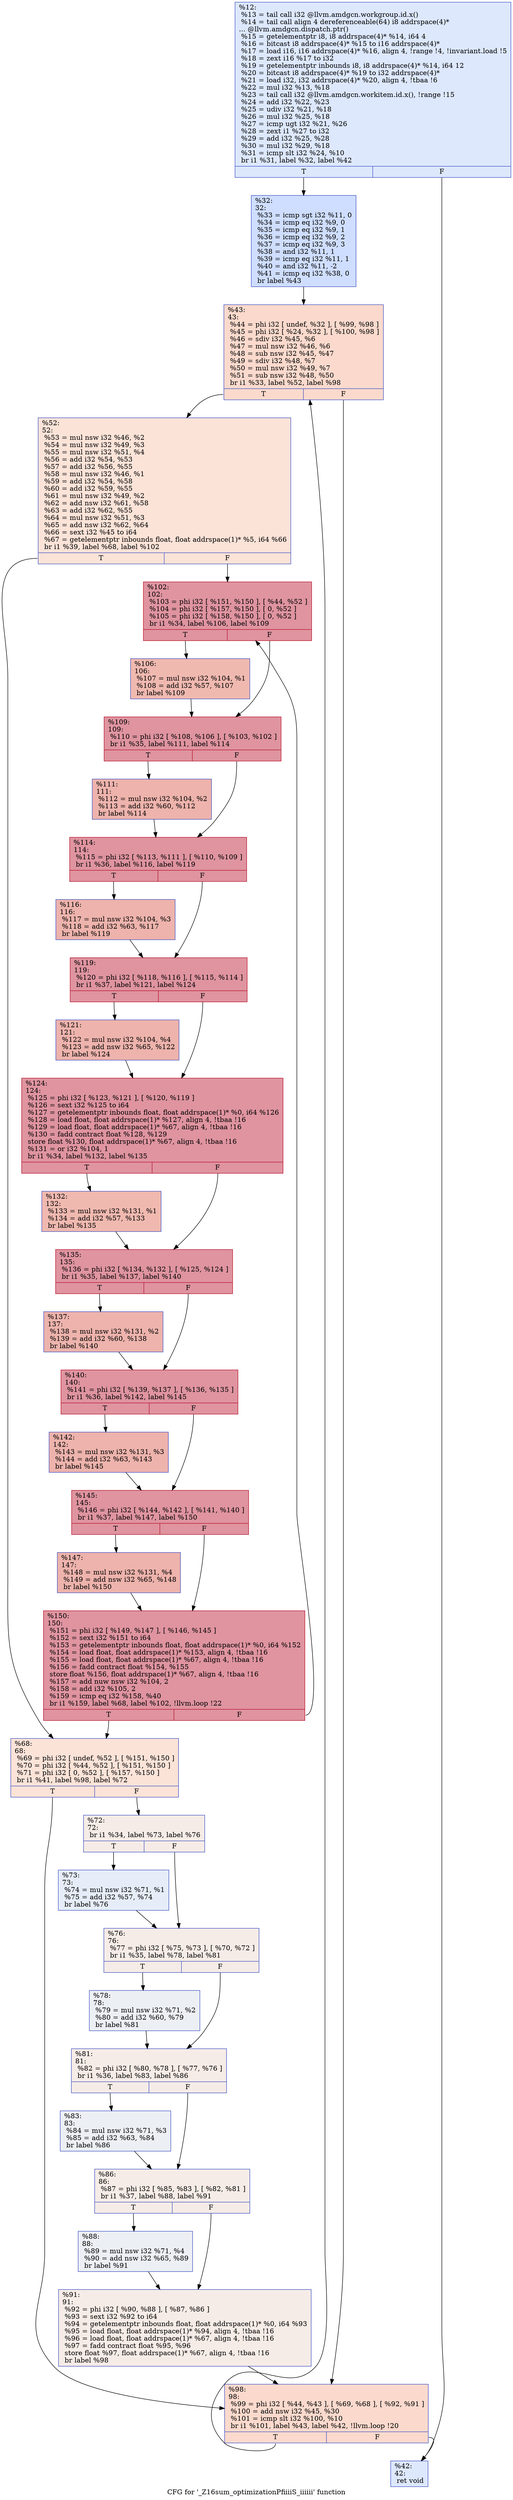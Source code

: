 digraph "CFG for '_Z16sum_optimizationPfiiiiS_iiiiii' function" {
	label="CFG for '_Z16sum_optimizationPfiiiiS_iiiiii' function";

	Node0x5165210 [shape=record,color="#3d50c3ff", style=filled, fillcolor="#b2ccfb70",label="{%12:\l  %13 = tail call i32 @llvm.amdgcn.workgroup.id.x()\l  %14 = tail call align 4 dereferenceable(64) i8 addrspace(4)*\l... @llvm.amdgcn.dispatch.ptr()\l  %15 = getelementptr i8, i8 addrspace(4)* %14, i64 4\l  %16 = bitcast i8 addrspace(4)* %15 to i16 addrspace(4)*\l  %17 = load i16, i16 addrspace(4)* %16, align 4, !range !4, !invariant.load !5\l  %18 = zext i16 %17 to i32\l  %19 = getelementptr inbounds i8, i8 addrspace(4)* %14, i64 12\l  %20 = bitcast i8 addrspace(4)* %19 to i32 addrspace(4)*\l  %21 = load i32, i32 addrspace(4)* %20, align 4, !tbaa !6\l  %22 = mul i32 %13, %18\l  %23 = tail call i32 @llvm.amdgcn.workitem.id.x(), !range !15\l  %24 = add i32 %22, %23\l  %25 = udiv i32 %21, %18\l  %26 = mul i32 %25, %18\l  %27 = icmp ugt i32 %21, %26\l  %28 = zext i1 %27 to i32\l  %29 = add i32 %25, %28\l  %30 = mul i32 %29, %18\l  %31 = icmp slt i32 %24, %10\l  br i1 %31, label %32, label %42\l|{<s0>T|<s1>F}}"];
	Node0x5165210:s0 -> Node0x5168360;
	Node0x5165210:s1 -> Node0x51683f0;
	Node0x5168360 [shape=record,color="#3d50c3ff", style=filled, fillcolor="#93b5fe70",label="{%32:\l32:                                               \l  %33 = icmp sgt i32 %11, 0\l  %34 = icmp eq i32 %9, 0\l  %35 = icmp eq i32 %9, 1\l  %36 = icmp eq i32 %9, 2\l  %37 = icmp eq i32 %9, 3\l  %38 = and i32 %11, 1\l  %39 = icmp eq i32 %11, 1\l  %40 = and i32 %11, -2\l  %41 = icmp eq i32 %38, 0\l  br label %43\l}"];
	Node0x5168360 -> Node0x5168c20;
	Node0x51683f0 [shape=record,color="#3d50c3ff", style=filled, fillcolor="#b2ccfb70",label="{%42:\l42:                                               \l  ret void\l}"];
	Node0x5168c20 [shape=record,color="#3d50c3ff", style=filled, fillcolor="#f7ac8e70",label="{%43:\l43:                                               \l  %44 = phi i32 [ undef, %32 ], [ %99, %98 ]\l  %45 = phi i32 [ %24, %32 ], [ %100, %98 ]\l  %46 = sdiv i32 %45, %6\l  %47 = mul nsw i32 %46, %6\l  %48 = sub nsw i32 %45, %47\l  %49 = sdiv i32 %48, %7\l  %50 = mul nsw i32 %49, %7\l  %51 = sub nsw i32 %48, %50\l  br i1 %33, label %52, label %98\l|{<s0>T|<s1>F}}"];
	Node0x5168c20:s0 -> Node0x5169700;
	Node0x5168c20:s1 -> Node0x5169140;
	Node0x5169700 [shape=record,color="#3d50c3ff", style=filled, fillcolor="#f6bfa670",label="{%52:\l52:                                               \l  %53 = mul nsw i32 %46, %2\l  %54 = mul nsw i32 %49, %3\l  %55 = mul nsw i32 %51, %4\l  %56 = add i32 %54, %53\l  %57 = add i32 %56, %55\l  %58 = mul nsw i32 %46, %1\l  %59 = add i32 %54, %58\l  %60 = add i32 %59, %55\l  %61 = mul nsw i32 %49, %2\l  %62 = add nsw i32 %61, %58\l  %63 = add i32 %62, %55\l  %64 = mul nsw i32 %51, %3\l  %65 = add nsw i32 %62, %64\l  %66 = sext i32 %45 to i64\l  %67 = getelementptr inbounds float, float addrspace(1)* %5, i64 %66\l  br i1 %39, label %68, label %102\l|{<s0>T|<s1>F}}"];
	Node0x5169700:s0 -> Node0x51686d0;
	Node0x5169700:s1 -> Node0x516a310;
	Node0x51686d0 [shape=record,color="#3d50c3ff", style=filled, fillcolor="#f6bfa670",label="{%68:\l68:                                               \l  %69 = phi i32 [ undef, %52 ], [ %151, %150 ]\l  %70 = phi i32 [ %44, %52 ], [ %151, %150 ]\l  %71 = phi i32 [ 0, %52 ], [ %157, %150 ]\l  br i1 %41, label %98, label %72\l|{<s0>T|<s1>F}}"];
	Node0x51686d0:s0 -> Node0x5169140;
	Node0x51686d0:s1 -> Node0x516a790;
	Node0x516a790 [shape=record,color="#3d50c3ff", style=filled, fillcolor="#ead5c970",label="{%72:\l72:                                               \l  br i1 %34, label %73, label %76\l|{<s0>T|<s1>F}}"];
	Node0x516a790:s0 -> Node0x516a8d0;
	Node0x516a790:s1 -> Node0x516a920;
	Node0x516a8d0 [shape=record,color="#3d50c3ff", style=filled, fillcolor="#c7d7f070",label="{%73:\l73:                                               \l  %74 = mul nsw i32 %71, %1\l  %75 = add i32 %57, %74\l  br label %76\l}"];
	Node0x516a8d0 -> Node0x516a920;
	Node0x516a920 [shape=record,color="#3d50c3ff", style=filled, fillcolor="#ead5c970",label="{%76:\l76:                                               \l  %77 = phi i32 [ %75, %73 ], [ %70, %72 ]\l  br i1 %35, label %78, label %81\l|{<s0>T|<s1>F}}"];
	Node0x516a920:s0 -> Node0x516aca0;
	Node0x516a920:s1 -> Node0x516acf0;
	Node0x516aca0 [shape=record,color="#3d50c3ff", style=filled, fillcolor="#d4dbe670",label="{%78:\l78:                                               \l  %79 = mul nsw i32 %71, %2\l  %80 = add i32 %60, %79\l  br label %81\l}"];
	Node0x516aca0 -> Node0x516acf0;
	Node0x516acf0 [shape=record,color="#3d50c3ff", style=filled, fillcolor="#ead5c970",label="{%81:\l81:                                               \l  %82 = phi i32 [ %80, %78 ], [ %77, %76 ]\l  br i1 %36, label %83, label %86\l|{<s0>T|<s1>F}}"];
	Node0x516acf0:s0 -> Node0x516b030;
	Node0x516acf0:s1 -> Node0x516b080;
	Node0x516b030 [shape=record,color="#3d50c3ff", style=filled, fillcolor="#d4dbe670",label="{%83:\l83:                                               \l  %84 = mul nsw i32 %71, %3\l  %85 = add i32 %63, %84\l  br label %86\l}"];
	Node0x516b030 -> Node0x516b080;
	Node0x516b080 [shape=record,color="#3d50c3ff", style=filled, fillcolor="#ead5c970",label="{%86:\l86:                                               \l  %87 = phi i32 [ %85, %83 ], [ %82, %81 ]\l  br i1 %37, label %88, label %91\l|{<s0>T|<s1>F}}"];
	Node0x516b080:s0 -> Node0x516b3c0;
	Node0x516b080:s1 -> Node0x516b410;
	Node0x516b3c0 [shape=record,color="#3d50c3ff", style=filled, fillcolor="#d4dbe670",label="{%88:\l88:                                               \l  %89 = mul nsw i32 %71, %4\l  %90 = add nsw i32 %65, %89\l  br label %91\l}"];
	Node0x516b3c0 -> Node0x516b410;
	Node0x516b410 [shape=record,color="#3d50c3ff", style=filled, fillcolor="#ead5c970",label="{%91:\l91:                                               \l  %92 = phi i32 [ %90, %88 ], [ %87, %86 ]\l  %93 = sext i32 %92 to i64\l  %94 = getelementptr inbounds float, float addrspace(1)* %0, i64 %93\l  %95 = load float, float addrspace(1)* %94, align 4, !tbaa !16\l  %96 = load float, float addrspace(1)* %67, align 4, !tbaa !16\l  %97 = fadd contract float %95, %96\l  store float %97, float addrspace(1)* %67, align 4, !tbaa !16\l  br label %98\l}"];
	Node0x516b410 -> Node0x5169140;
	Node0x5169140 [shape=record,color="#3d50c3ff", style=filled, fillcolor="#f7ac8e70",label="{%98:\l98:                                               \l  %99 = phi i32 [ %44, %43 ], [ %69, %68 ], [ %92, %91 ]\l  %100 = add nsw i32 %45, %30\l  %101 = icmp slt i32 %100, %10\l  br i1 %101, label %43, label %42, !llvm.loop !20\l|{<s0>T|<s1>F}}"];
	Node0x5169140:s0 -> Node0x5168c20;
	Node0x5169140:s1 -> Node0x51683f0;
	Node0x516a310 [shape=record,color="#b70d28ff", style=filled, fillcolor="#b70d2870",label="{%102:\l102:                                              \l  %103 = phi i32 [ %151, %150 ], [ %44, %52 ]\l  %104 = phi i32 [ %157, %150 ], [ 0, %52 ]\l  %105 = phi i32 [ %158, %150 ], [ 0, %52 ]\l  br i1 %34, label %106, label %109\l|{<s0>T|<s1>F}}"];
	Node0x516a310:s0 -> Node0x516c700;
	Node0x516a310:s1 -> Node0x516c750;
	Node0x516c700 [shape=record,color="#3d50c3ff", style=filled, fillcolor="#de614d70",label="{%106:\l106:                                              \l  %107 = mul nsw i32 %104, %1\l  %108 = add i32 %57, %107\l  br label %109\l}"];
	Node0x516c700 -> Node0x516c750;
	Node0x516c750 [shape=record,color="#b70d28ff", style=filled, fillcolor="#b70d2870",label="{%109:\l109:                                              \l  %110 = phi i32 [ %108, %106 ], [ %103, %102 ]\l  br i1 %35, label %111, label %114\l|{<s0>T|<s1>F}}"];
	Node0x516c750:s0 -> Node0x516cad0;
	Node0x516c750:s1 -> Node0x516cb20;
	Node0x516cad0 [shape=record,color="#3d50c3ff", style=filled, fillcolor="#d6524470",label="{%111:\l111:                                              \l  %112 = mul nsw i32 %104, %2\l  %113 = add i32 %60, %112\l  br label %114\l}"];
	Node0x516cad0 -> Node0x516cb20;
	Node0x516cb20 [shape=record,color="#b70d28ff", style=filled, fillcolor="#b70d2870",label="{%114:\l114:                                              \l  %115 = phi i32 [ %113, %111 ], [ %110, %109 ]\l  br i1 %36, label %116, label %119\l|{<s0>T|<s1>F}}"];
	Node0x516cb20:s0 -> Node0x516ce60;
	Node0x516cb20:s1 -> Node0x516ceb0;
	Node0x516ce60 [shape=record,color="#3d50c3ff", style=filled, fillcolor="#d6524470",label="{%116:\l116:                                              \l  %117 = mul nsw i32 %104, %3\l  %118 = add i32 %63, %117\l  br label %119\l}"];
	Node0x516ce60 -> Node0x516ceb0;
	Node0x516ceb0 [shape=record,color="#b70d28ff", style=filled, fillcolor="#b70d2870",label="{%119:\l119:                                              \l  %120 = phi i32 [ %118, %116 ], [ %115, %114 ]\l  br i1 %37, label %121, label %124\l|{<s0>T|<s1>F}}"];
	Node0x516ceb0:s0 -> Node0x516d1f0;
	Node0x516ceb0:s1 -> Node0x516d240;
	Node0x516d1f0 [shape=record,color="#3d50c3ff", style=filled, fillcolor="#d6524470",label="{%121:\l121:                                              \l  %122 = mul nsw i32 %104, %4\l  %123 = add nsw i32 %65, %122\l  br label %124\l}"];
	Node0x516d1f0 -> Node0x516d240;
	Node0x516d240 [shape=record,color="#b70d28ff", style=filled, fillcolor="#b70d2870",label="{%124:\l124:                                              \l  %125 = phi i32 [ %123, %121 ], [ %120, %119 ]\l  %126 = sext i32 %125 to i64\l  %127 = getelementptr inbounds float, float addrspace(1)* %0, i64 %126\l  %128 = load float, float addrspace(1)* %127, align 4, !tbaa !16\l  %129 = load float, float addrspace(1)* %67, align 4, !tbaa !16\l  %130 = fadd contract float %128, %129\l  store float %130, float addrspace(1)* %67, align 4, !tbaa !16\l  %131 = or i32 %104, 1\l  br i1 %34, label %132, label %135\l|{<s0>T|<s1>F}}"];
	Node0x516d240:s0 -> Node0x516a120;
	Node0x516d240:s1 -> Node0x516a170;
	Node0x516a120 [shape=record,color="#3d50c3ff", style=filled, fillcolor="#de614d70",label="{%132:\l132:                                              \l  %133 = mul nsw i32 %131, %1\l  %134 = add i32 %57, %133\l  br label %135\l}"];
	Node0x516a120 -> Node0x516a170;
	Node0x516a170 [shape=record,color="#b70d28ff", style=filled, fillcolor="#b70d2870",label="{%135:\l135:                                              \l  %136 = phi i32 [ %134, %132 ], [ %125, %124 ]\l  br i1 %35, label %137, label %140\l|{<s0>T|<s1>F}}"];
	Node0x516a170:s0 -> Node0x516e0c0;
	Node0x516a170:s1 -> Node0x516e110;
	Node0x516e0c0 [shape=record,color="#3d50c3ff", style=filled, fillcolor="#d6524470",label="{%137:\l137:                                              \l  %138 = mul nsw i32 %131, %2\l  %139 = add i32 %60, %138\l  br label %140\l}"];
	Node0x516e0c0 -> Node0x516e110;
	Node0x516e110 [shape=record,color="#b70d28ff", style=filled, fillcolor="#b70d2870",label="{%140:\l140:                                              \l  %141 = phi i32 [ %139, %137 ], [ %136, %135 ]\l  br i1 %36, label %142, label %145\l|{<s0>T|<s1>F}}"];
	Node0x516e110:s0 -> Node0x516e450;
	Node0x516e110:s1 -> Node0x516e4a0;
	Node0x516e450 [shape=record,color="#3d50c3ff", style=filled, fillcolor="#d6524470",label="{%142:\l142:                                              \l  %143 = mul nsw i32 %131, %3\l  %144 = add i32 %63, %143\l  br label %145\l}"];
	Node0x516e450 -> Node0x516e4a0;
	Node0x516e4a0 [shape=record,color="#b70d28ff", style=filled, fillcolor="#b70d2870",label="{%145:\l145:                                              \l  %146 = phi i32 [ %144, %142 ], [ %141, %140 ]\l  br i1 %37, label %147, label %150\l|{<s0>T|<s1>F}}"];
	Node0x516e4a0:s0 -> Node0x516e7e0;
	Node0x516e4a0:s1 -> Node0x516a480;
	Node0x516e7e0 [shape=record,color="#3d50c3ff", style=filled, fillcolor="#d6524470",label="{%147:\l147:                                              \l  %148 = mul nsw i32 %131, %4\l  %149 = add nsw i32 %65, %148\l  br label %150\l}"];
	Node0x516e7e0 -> Node0x516a480;
	Node0x516a480 [shape=record,color="#b70d28ff", style=filled, fillcolor="#b70d2870",label="{%150:\l150:                                              \l  %151 = phi i32 [ %149, %147 ], [ %146, %145 ]\l  %152 = sext i32 %151 to i64\l  %153 = getelementptr inbounds float, float addrspace(1)* %0, i64 %152\l  %154 = load float, float addrspace(1)* %153, align 4, !tbaa !16\l  %155 = load float, float addrspace(1)* %67, align 4, !tbaa !16\l  %156 = fadd contract float %154, %155\l  store float %156, float addrspace(1)* %67, align 4, !tbaa !16\l  %157 = add nuw nsw i32 %104, 2\l  %158 = add i32 %105, 2\l  %159 = icmp eq i32 %158, %40\l  br i1 %159, label %68, label %102, !llvm.loop !22\l|{<s0>T|<s1>F}}"];
	Node0x516a480:s0 -> Node0x51686d0;
	Node0x516a480:s1 -> Node0x516a310;
}
